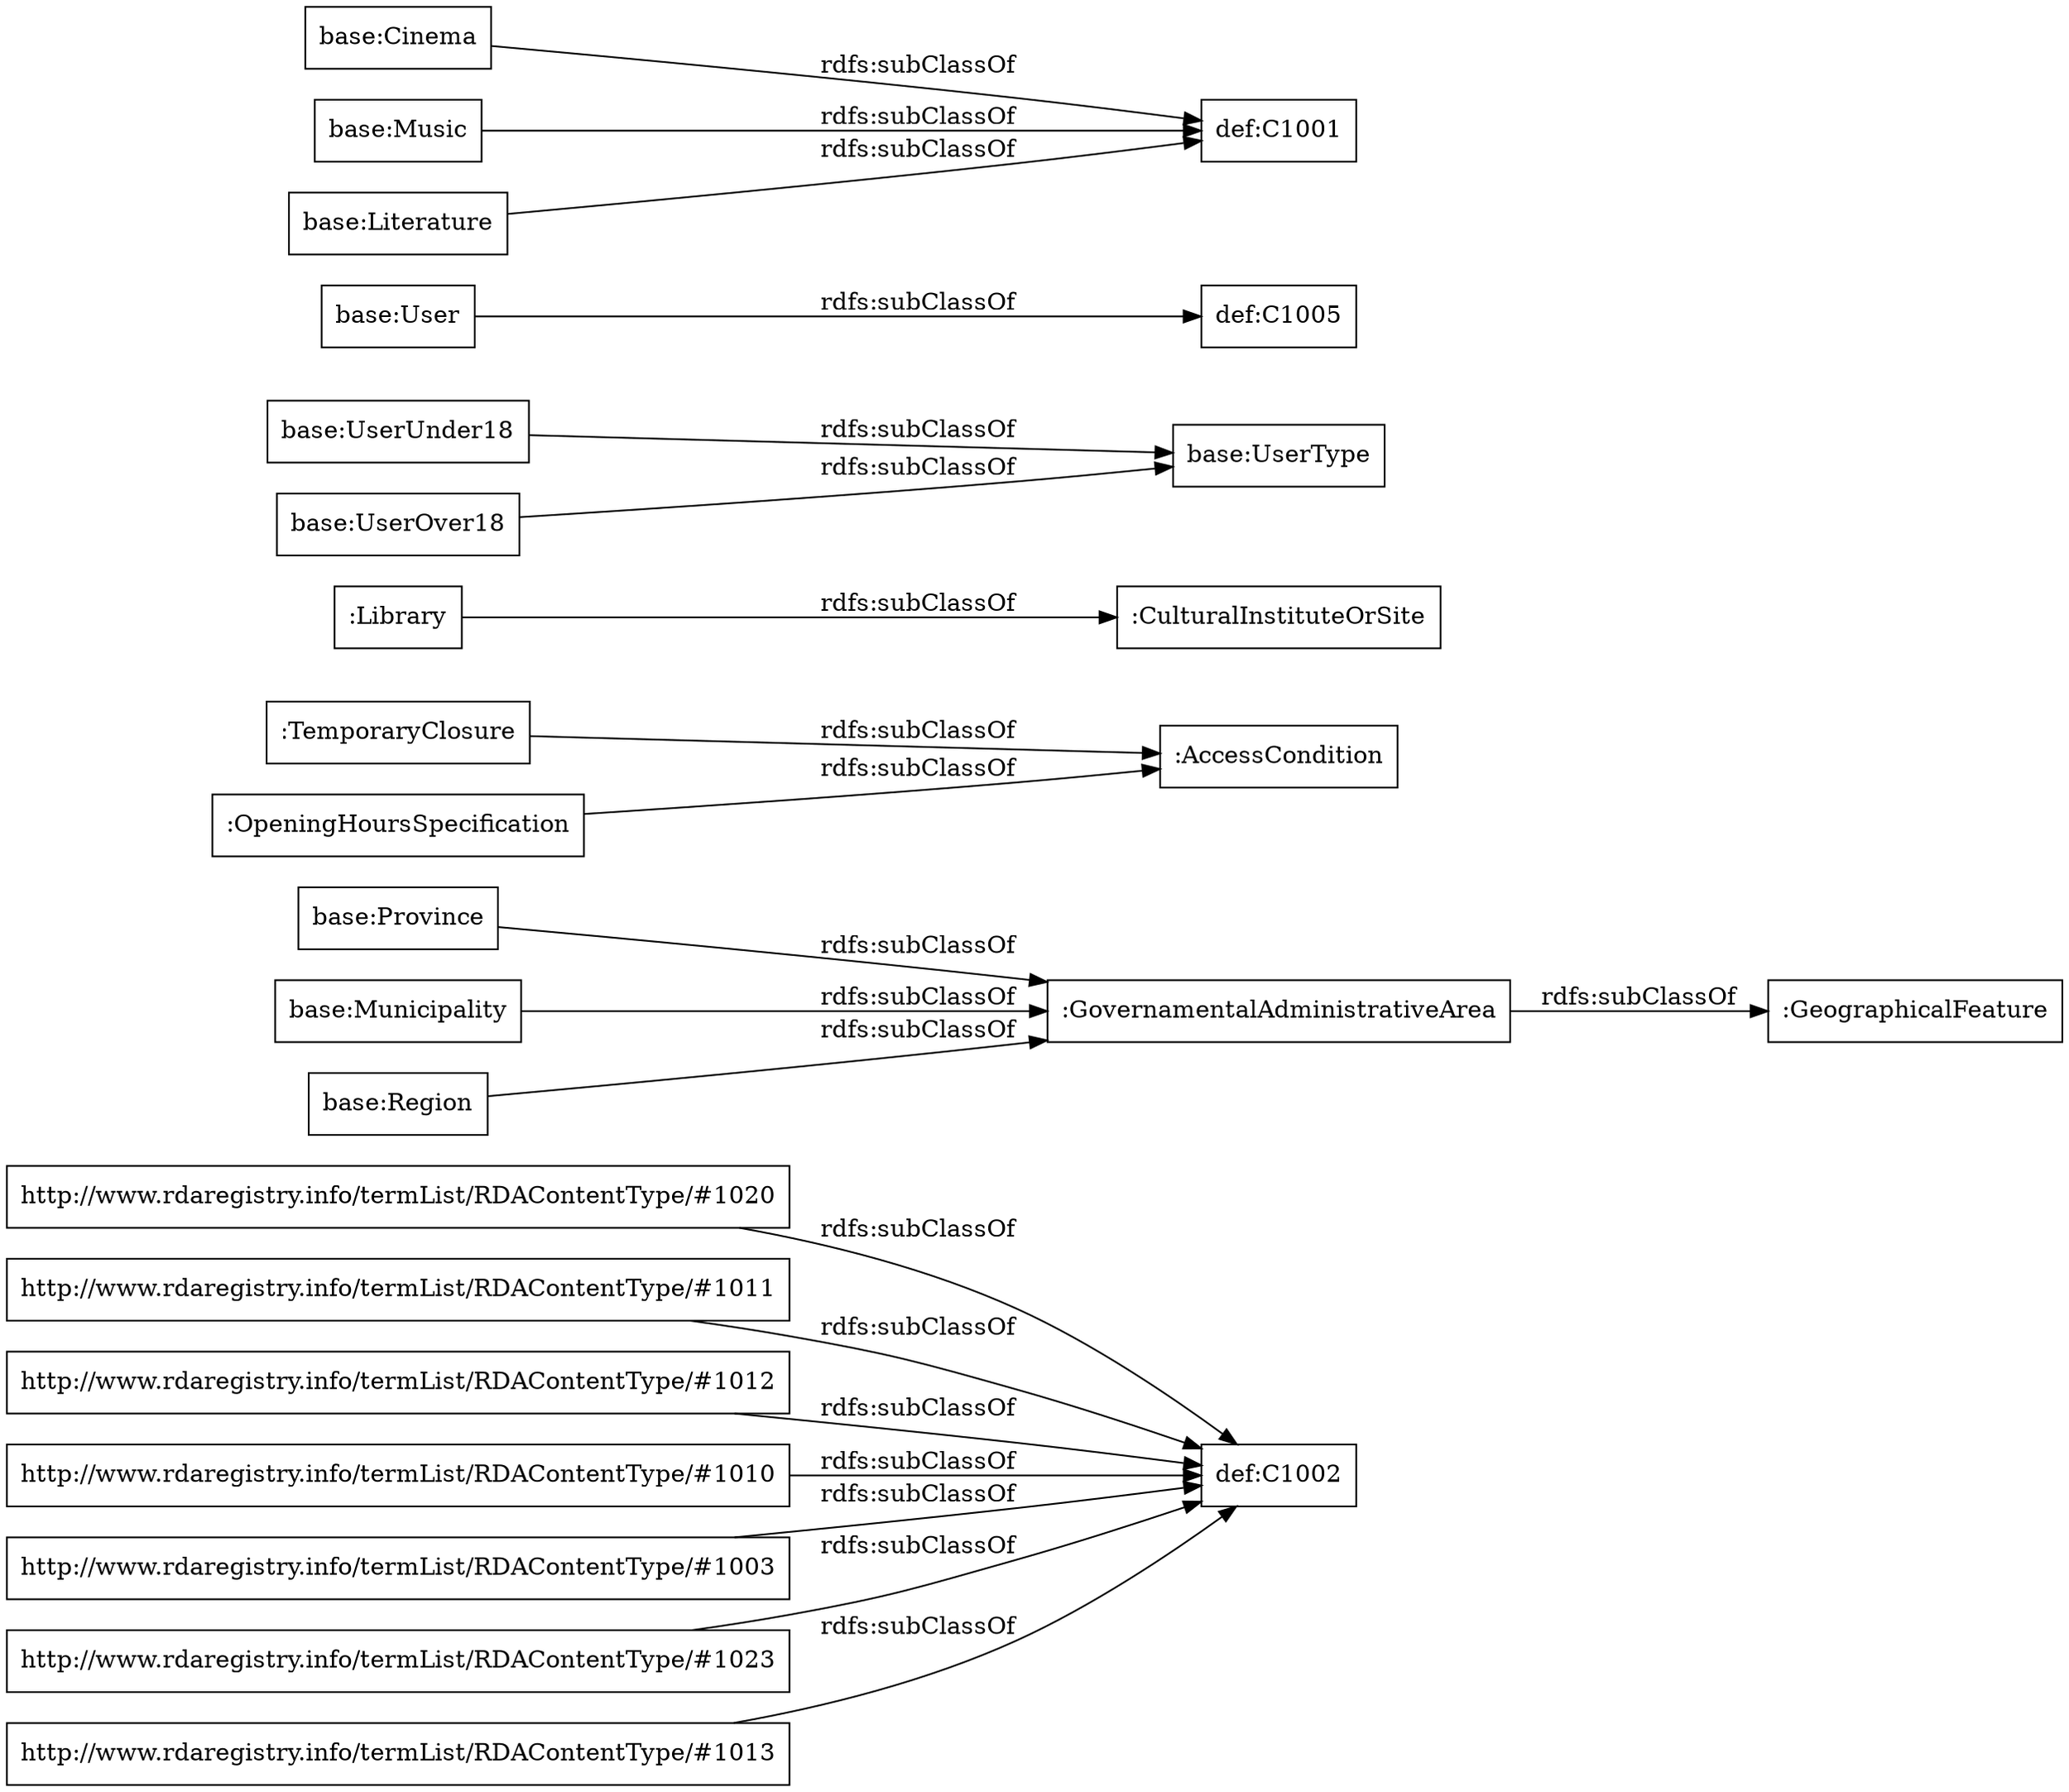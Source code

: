 digraph ar2dtool_diagram { 
rankdir=LR;
size="1000"
node [shape = rectangle, color="black"]; "http://www.rdaregistry.info/termList/RDAContentType/#1020" "http://www.rdaregistry.info/termList/RDAContentType/#1011" "base:Province" ":TemporaryClosure" "base:Municipality" ":CulturalInstituteOrSite" "base:UserUnder18" "base:UserOver18" ":GovernamentalAdministrativeArea" "base:User" "http://www.rdaregistry.info/termList/RDAContentType/#1012" "base:UserType" "http://www.rdaregistry.info/termList/RDAContentType/#1010" "http://www.rdaregistry.info/termList/RDAContentType/#1003" "base:Region" ":AccessCondition" ":Library" "def:C1001" "http://www.rdaregistry.info/termList/RDAContentType/#1023" ":GeographicalFeature" "base:Cinema" "base:Music" ":OpeningHoursSpecification" "def:C1002" "http://www.rdaregistry.info/termList/RDAContentType/#1013" "def:C1005" "base:Literature" ; /*classes style*/
	"http://www.rdaregistry.info/termList/RDAContentType/#1023" -> "def:C1002" [ label = "rdfs:subClassOf" ];
	"http://www.rdaregistry.info/termList/RDAContentType/#1013" -> "def:C1002" [ label = "rdfs:subClassOf" ];
	"base:Municipality" -> ":GovernamentalAdministrativeArea" [ label = "rdfs:subClassOf" ];
	"http://www.rdaregistry.info/termList/RDAContentType/#1003" -> "def:C1002" [ label = "rdfs:subClassOf" ];
	"http://www.rdaregistry.info/termList/RDAContentType/#1012" -> "def:C1002" [ label = "rdfs:subClassOf" ];
	"base:Cinema" -> "def:C1001" [ label = "rdfs:subClassOf" ];
	"base:Region" -> ":GovernamentalAdministrativeArea" [ label = "rdfs:subClassOf" ];
	"base:Music" -> "def:C1001" [ label = "rdfs:subClassOf" ];
	":OpeningHoursSpecification" -> ":AccessCondition" [ label = "rdfs:subClassOf" ];
	"http://www.rdaregistry.info/termList/RDAContentType/#1011" -> "def:C1002" [ label = "rdfs:subClassOf" ];
	"http://www.rdaregistry.info/termList/RDAContentType/#1020" -> "def:C1002" [ label = "rdfs:subClassOf" ];
	"base:Literature" -> "def:C1001" [ label = "rdfs:subClassOf" ];
	"http://www.rdaregistry.info/termList/RDAContentType/#1010" -> "def:C1002" [ label = "rdfs:subClassOf" ];
	"base:UserUnder18" -> "base:UserType" [ label = "rdfs:subClassOf" ];
	"base:Province" -> ":GovernamentalAdministrativeArea" [ label = "rdfs:subClassOf" ];
	":Library" -> ":CulturalInstituteOrSite" [ label = "rdfs:subClassOf" ];
	"base:User" -> "def:C1005" [ label = "rdfs:subClassOf" ];
	":GovernamentalAdministrativeArea" -> ":GeographicalFeature" [ label = "rdfs:subClassOf" ];
	":TemporaryClosure" -> ":AccessCondition" [ label = "rdfs:subClassOf" ];
	"base:UserOver18" -> "base:UserType" [ label = "rdfs:subClassOf" ];

}

